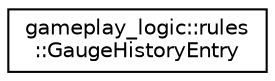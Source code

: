 digraph "Graphical Class Hierarchy"
{
 // LATEX_PDF_SIZE
  edge [fontname="Helvetica",fontsize="10",labelfontname="Helvetica",labelfontsize="10"];
  node [fontname="Helvetica",fontsize="10",shape=record];
  rankdir="LR";
  Node0 [label="gameplay_logic::rules\l::GaugeHistoryEntry",height=0.2,width=0.4,color="black", fillcolor="white", style="filled",URL="$classgameplay__logic_1_1rules_1_1GaugeHistoryEntry.html",tooltip=" "];
}
